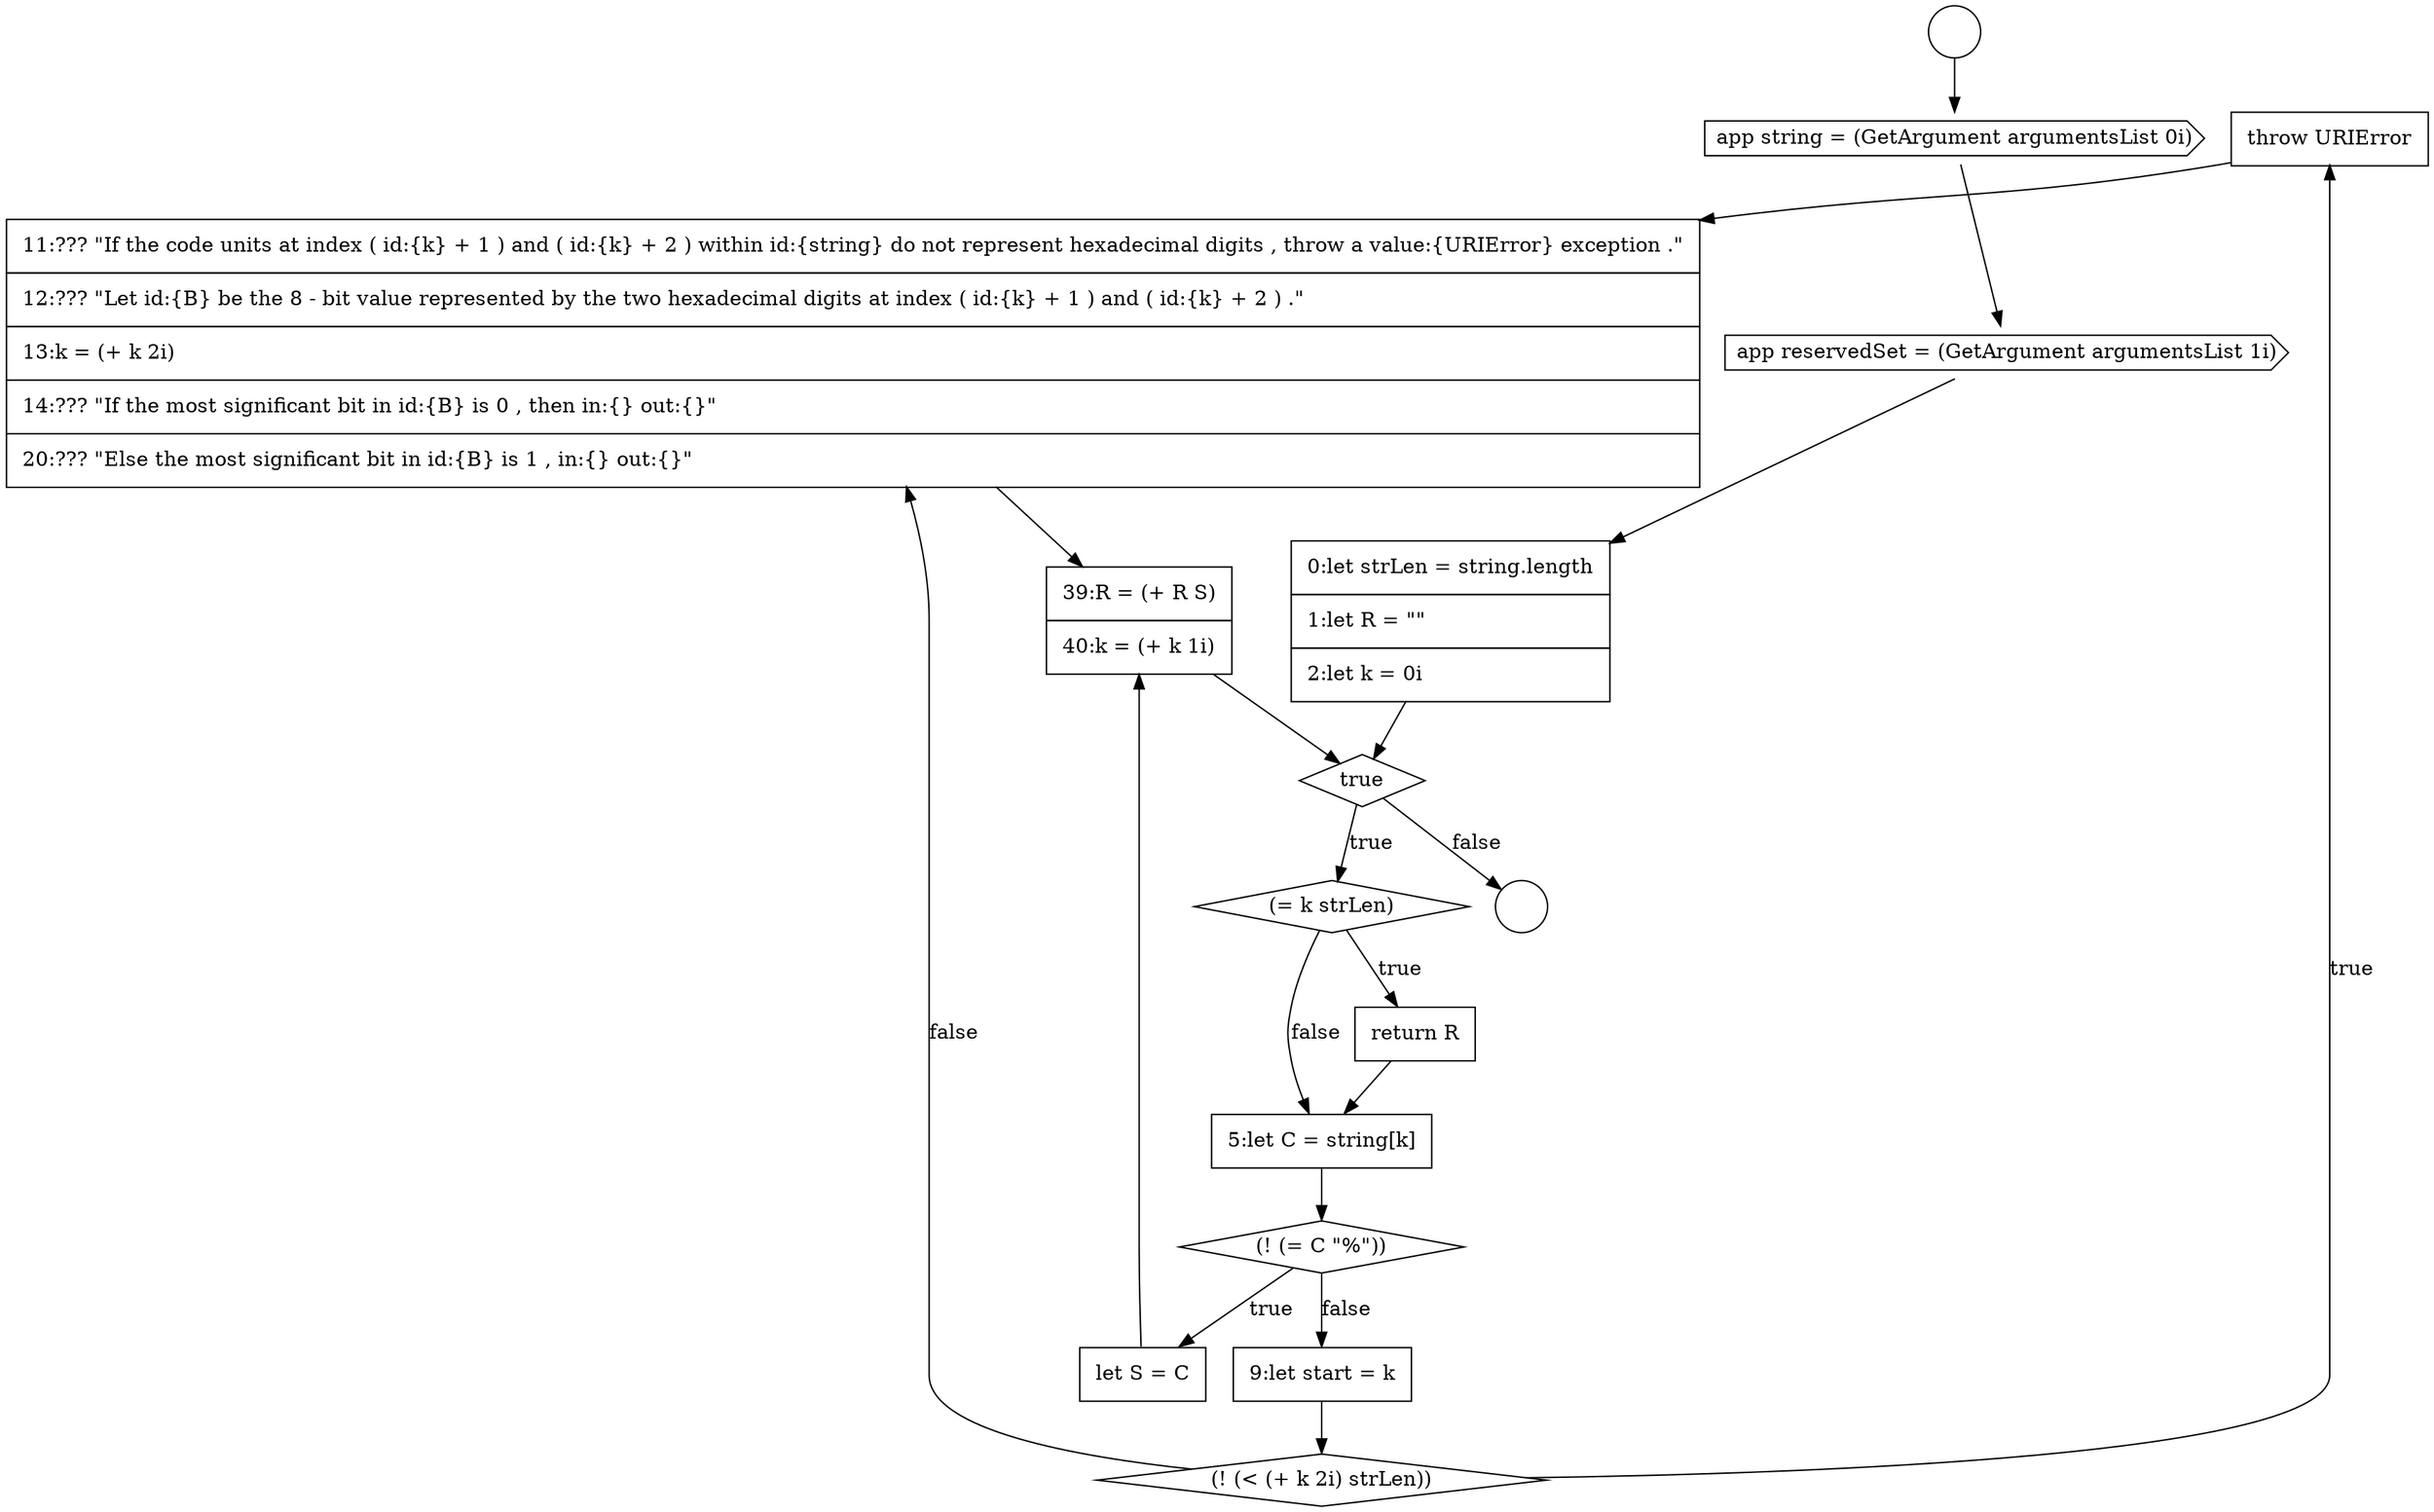 digraph {
  node11211 [shape=none, margin=0, label=<<font color="black">
    <table border="0" cellborder="1" cellspacing="0" cellpadding="10">
      <tr><td align="left">throw URIError</td></tr>
    </table>
  </font>> color="black" fillcolor="white" style=filled]
  node11207 [shape=diamond, label=<<font color="black">(! (= C &quot;%&quot;))</font>> color="black" fillcolor="white" style=filled]
  node11202 [shape=none, margin=0, label=<<font color="black">
    <table border="0" cellborder="1" cellspacing="0" cellpadding="10">
      <tr><td align="left">0:let strLen = string.length</td></tr>
      <tr><td align="left">1:let R = &quot;&quot;</td></tr>
      <tr><td align="left">2:let k = 0i</td></tr>
    </table>
  </font>> color="black" fillcolor="white" style=filled]
  node11212 [shape=none, margin=0, label=<<font color="black">
    <table border="0" cellborder="1" cellspacing="0" cellpadding="10">
      <tr><td align="left">11:??? &quot;If the code units at index ( id:{k} + 1 ) and ( id:{k} + 2 ) within id:{string} do not represent hexadecimal digits , throw a value:{URIError} exception .&quot;</td></tr>
      <tr><td align="left">12:??? &quot;Let id:{B} be the 8 - bit value represented by the two hexadecimal digits at index ( id:{k} + 1 ) and ( id:{k} + 2 ) .&quot;</td></tr>
      <tr><td align="left">13:k = (+ k 2i)</td></tr>
      <tr><td align="left">14:??? &quot;If the most significant bit in id:{B} is 0 , then in:{} out:{}&quot;</td></tr>
      <tr><td align="left">20:??? &quot;Else the most significant bit in id:{B} is 1 , in:{} out:{}&quot;</td></tr>
    </table>
  </font>> color="black" fillcolor="white" style=filled]
  node11206 [shape=none, margin=0, label=<<font color="black">
    <table border="0" cellborder="1" cellspacing="0" cellpadding="10">
      <tr><td align="left">5:let C = string[k]</td></tr>
    </table>
  </font>> color="black" fillcolor="white" style=filled]
  node11201 [shape=cds, label=<<font color="black">app reservedSet = (GetArgument argumentsList 1i)</font>> color="black" fillcolor="white" style=filled]
  node11205 [shape=none, margin=0, label=<<font color="black">
    <table border="0" cellborder="1" cellspacing="0" cellpadding="10">
      <tr><td align="left">return R</td></tr>
    </table>
  </font>> color="black" fillcolor="white" style=filled]
  node11203 [shape=diamond, label=<<font color="black">true</font>> color="black" fillcolor="white" style=filled]
  node11200 [shape=cds, label=<<font color="black">app string = (GetArgument argumentsList 0i)</font>> color="black" fillcolor="white" style=filled]
  node11213 [shape=none, margin=0, label=<<font color="black">
    <table border="0" cellborder="1" cellspacing="0" cellpadding="10">
      <tr><td align="left">39:R = (+ R S)</td></tr>
      <tr><td align="left">40:k = (+ k 1i)</td></tr>
    </table>
  </font>> color="black" fillcolor="white" style=filled]
  node11198 [shape=circle label=" " color="black" fillcolor="white" style=filled]
  node11210 [shape=diamond, label=<<font color="black">(! (&lt; (+ k 2i) strLen))</font>> color="black" fillcolor="white" style=filled]
  node11208 [shape=none, margin=0, label=<<font color="black">
    <table border="0" cellborder="1" cellspacing="0" cellpadding="10">
      <tr><td align="left">let S = C</td></tr>
    </table>
  </font>> color="black" fillcolor="white" style=filled]
  node11199 [shape=circle label=" " color="black" fillcolor="white" style=filled]
  node11209 [shape=none, margin=0, label=<<font color="black">
    <table border="0" cellborder="1" cellspacing="0" cellpadding="10">
      <tr><td align="left">9:let start = k</td></tr>
    </table>
  </font>> color="black" fillcolor="white" style=filled]
  node11204 [shape=diamond, label=<<font color="black">(= k strLen)</font>> color="black" fillcolor="white" style=filled]
  node11201 -> node11202 [ color="black"]
  node11205 -> node11206 [ color="black"]
  node11206 -> node11207 [ color="black"]
  node11213 -> node11203 [ color="black"]
  node11210 -> node11211 [label=<<font color="black">true</font>> color="black"]
  node11210 -> node11212 [label=<<font color="black">false</font>> color="black"]
  node11200 -> node11201 [ color="black"]
  node11198 -> node11200 [ color="black"]
  node11212 -> node11213 [ color="black"]
  node11211 -> node11212 [ color="black"]
  node11209 -> node11210 [ color="black"]
  node11207 -> node11208 [label=<<font color="black">true</font>> color="black"]
  node11207 -> node11209 [label=<<font color="black">false</font>> color="black"]
  node11202 -> node11203 [ color="black"]
  node11203 -> node11204 [label=<<font color="black">true</font>> color="black"]
  node11203 -> node11199 [label=<<font color="black">false</font>> color="black"]
  node11204 -> node11205 [label=<<font color="black">true</font>> color="black"]
  node11204 -> node11206 [label=<<font color="black">false</font>> color="black"]
  node11208 -> node11213 [ color="black"]
}
